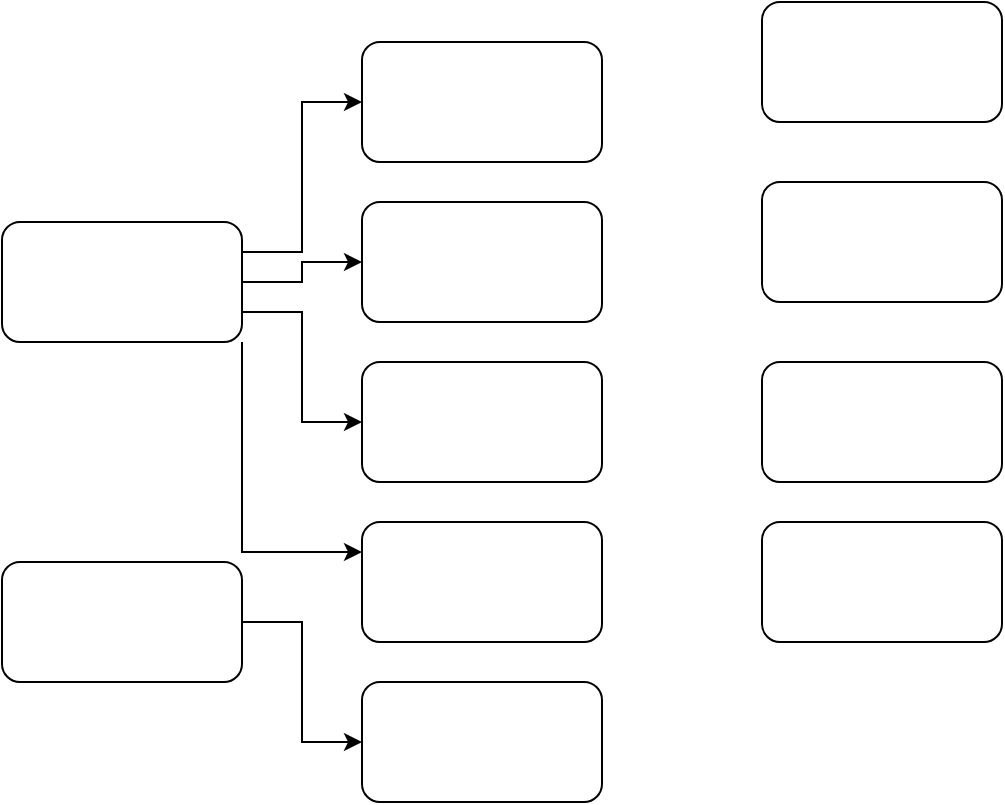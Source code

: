 <mxfile version="20.8.22" type="github">
  <diagram name="Page-1" id="vQVTWZmMaEB45FMkIQ7d">
    <mxGraphModel dx="747" dy="438" grid="1" gridSize="10" guides="1" tooltips="1" connect="1" arrows="1" fold="1" page="1" pageScale="1" pageWidth="3300" pageHeight="4681" math="0" shadow="0">
      <root>
        <mxCell id="0" />
        <mxCell id="1" parent="0" />
        <mxCell id="Y6FfJB46YkExtziJTnNS-12" style="edgeStyle=orthogonalEdgeStyle;rounded=0;orthogonalLoop=1;jettySize=auto;html=1;exitX=1;exitY=0.25;exitDx=0;exitDy=0;entryX=0;entryY=0.5;entryDx=0;entryDy=0;" edge="1" parent="1" source="Y6FfJB46YkExtziJTnNS-1" target="Y6FfJB46YkExtziJTnNS-4">
          <mxGeometry relative="1" as="geometry">
            <mxPoint x="210" y="130" as="targetPoint" />
          </mxGeometry>
        </mxCell>
        <mxCell id="Y6FfJB46YkExtziJTnNS-13" style="edgeStyle=orthogonalEdgeStyle;rounded=0;orthogonalLoop=1;jettySize=auto;html=1;exitX=1;exitY=0.5;exitDx=0;exitDy=0;" edge="1" parent="1" source="Y6FfJB46YkExtziJTnNS-1" target="Y6FfJB46YkExtziJTnNS-3">
          <mxGeometry relative="1" as="geometry" />
        </mxCell>
        <mxCell id="Y6FfJB46YkExtziJTnNS-14" style="edgeStyle=orthogonalEdgeStyle;rounded=0;orthogonalLoop=1;jettySize=auto;html=1;exitX=1;exitY=0.75;exitDx=0;exitDy=0;entryX=0;entryY=0.5;entryDx=0;entryDy=0;" edge="1" parent="1" source="Y6FfJB46YkExtziJTnNS-1" target="Y6FfJB46YkExtziJTnNS-5">
          <mxGeometry relative="1" as="geometry" />
        </mxCell>
        <mxCell id="Y6FfJB46YkExtziJTnNS-15" style="edgeStyle=orthogonalEdgeStyle;rounded=0;orthogonalLoop=1;jettySize=auto;html=1;exitX=1;exitY=1;exitDx=0;exitDy=0;entryX=0;entryY=0.25;entryDx=0;entryDy=0;" edge="1" parent="1" source="Y6FfJB46YkExtziJTnNS-1" target="Y6FfJB46YkExtziJTnNS-6">
          <mxGeometry relative="1" as="geometry" />
        </mxCell>
        <mxCell id="Y6FfJB46YkExtziJTnNS-1" value="" style="rounded=1;whiteSpace=wrap;html=1;" vertex="1" parent="1">
          <mxGeometry x="60" y="170" width="120" height="60" as="geometry" />
        </mxCell>
        <mxCell id="Y6FfJB46YkExtziJTnNS-16" style="edgeStyle=orthogonalEdgeStyle;rounded=0;orthogonalLoop=1;jettySize=auto;html=1;exitX=1;exitY=0.5;exitDx=0;exitDy=0;" edge="1" parent="1" source="Y6FfJB46YkExtziJTnNS-2" target="Y6FfJB46YkExtziJTnNS-7">
          <mxGeometry relative="1" as="geometry" />
        </mxCell>
        <mxCell id="Y6FfJB46YkExtziJTnNS-2" value="" style="rounded=1;whiteSpace=wrap;html=1;" vertex="1" parent="1">
          <mxGeometry x="60" y="340" width="120" height="60" as="geometry" />
        </mxCell>
        <mxCell id="Y6FfJB46YkExtziJTnNS-3" value="" style="rounded=1;whiteSpace=wrap;html=1;" vertex="1" parent="1">
          <mxGeometry x="240" y="160" width="120" height="60" as="geometry" />
        </mxCell>
        <mxCell id="Y6FfJB46YkExtziJTnNS-4" value="" style="rounded=1;whiteSpace=wrap;html=1;" vertex="1" parent="1">
          <mxGeometry x="240" y="80" width="120" height="60" as="geometry" />
        </mxCell>
        <mxCell id="Y6FfJB46YkExtziJTnNS-5" value="" style="rounded=1;whiteSpace=wrap;html=1;" vertex="1" parent="1">
          <mxGeometry x="240" y="240" width="120" height="60" as="geometry" />
        </mxCell>
        <mxCell id="Y6FfJB46YkExtziJTnNS-6" value="" style="rounded=1;whiteSpace=wrap;html=1;" vertex="1" parent="1">
          <mxGeometry x="240" y="320" width="120" height="60" as="geometry" />
        </mxCell>
        <mxCell id="Y6FfJB46YkExtziJTnNS-7" value="" style="rounded=1;whiteSpace=wrap;html=1;" vertex="1" parent="1">
          <mxGeometry x="240" y="400" width="120" height="60" as="geometry" />
        </mxCell>
        <mxCell id="Y6FfJB46YkExtziJTnNS-8" value="" style="rounded=1;whiteSpace=wrap;html=1;" vertex="1" parent="1">
          <mxGeometry x="440" y="320" width="120" height="60" as="geometry" />
        </mxCell>
        <mxCell id="Y6FfJB46YkExtziJTnNS-9" value="" style="rounded=1;whiteSpace=wrap;html=1;" vertex="1" parent="1">
          <mxGeometry x="440" y="240" width="120" height="60" as="geometry" />
        </mxCell>
        <mxCell id="Y6FfJB46YkExtziJTnNS-10" value="" style="rounded=1;whiteSpace=wrap;html=1;" vertex="1" parent="1">
          <mxGeometry x="440" y="150" width="120" height="60" as="geometry" />
        </mxCell>
        <mxCell id="Y6FfJB46YkExtziJTnNS-11" value="" style="rounded=1;whiteSpace=wrap;html=1;" vertex="1" parent="1">
          <mxGeometry x="440" y="60" width="120" height="60" as="geometry" />
        </mxCell>
      </root>
    </mxGraphModel>
  </diagram>
</mxfile>
